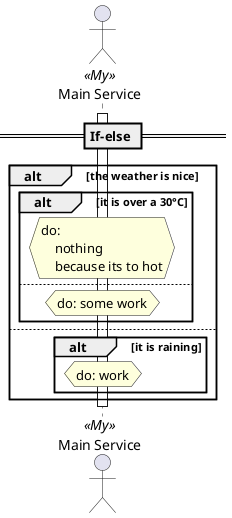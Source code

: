 @startuml if-else

== If-else ==

actor "Main Service" as MainService <<My>>

activate MainService
alt the weather is nice
    alt it is over a 30°C
        hnote over MainService
        do:
            nothing
            because its to hot
        end hnote
    else
        hnote over MainService
        do: some work
        end hnote
    end
else
    alt it is raining
        hnote over MainService
        do: work
        end hnote
    end
end

deactivate MainService

@enduml
